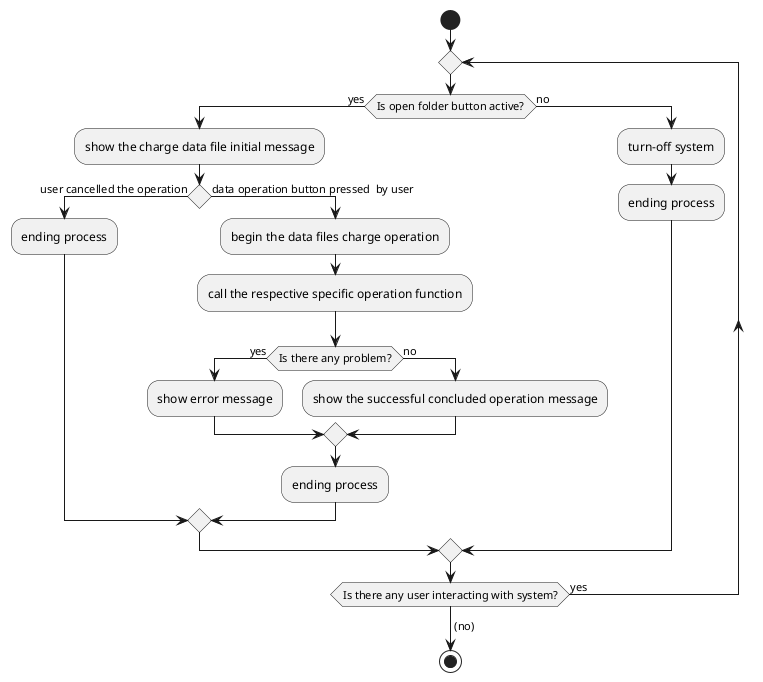 @startuml
start
repeat
if (Is open folder button active?) then (yes)
    :show the charge data file initial message;
    if () then (user cancelled the operation)
        :ending process;
    else (data operation button pressed  by user)
        :begin the data files charge operation;
        :call the respective specific operation function;
        if (Is there any problem?) then (yes)
            :show error message;
        else (no)
            :show the successful concluded operation message;
        endif
        :ending process;
    endif
else (no)
    :turn-off system;
    :ending process;
endif
repeat while(Is there any user interacting with system?) is (yes)
->(no);
stop
@enduml
